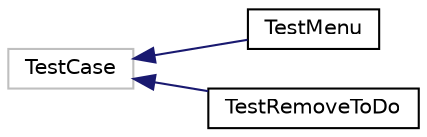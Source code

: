 digraph "Graphical Class Hierarchy"
{
 // LATEX_PDF_SIZE
  edge [fontname="Helvetica",fontsize="10",labelfontname="Helvetica",labelfontsize="10"];
  node [fontname="Helvetica",fontsize="10",shape=record];
  rankdir="LR";
  Node7 [label="TestCase",height=0.2,width=0.4,color="grey75", fillcolor="white", style="filled",tooltip=" "];
  Node7 -> Node0 [dir="back",color="midnightblue",fontsize="10",style="solid",fontname="Helvetica"];
  Node0 [label="TestMenu",height=0.2,width=0.4,color="black", fillcolor="white", style="filled",URL="$classmain__test_1_1TestMenu.html",tooltip=" "];
  Node7 -> Node9 [dir="back",color="midnightblue",fontsize="10",style="solid",fontname="Helvetica"];
  Node9 [label="TestRemoveToDo",height=0.2,width=0.4,color="black", fillcolor="white", style="filled",URL="$classmain__test_1_1TestRemoveToDo.html",tooltip=" "];
}
